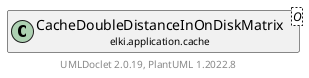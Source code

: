 @startuml
    remove .*\.(Instance|Par|Parameterizer|Factory)$
    set namespaceSeparator none
    hide empty fields
    hide empty methods

    class "<size:14>CacheDoubleDistanceInOnDiskMatrix.Par\n<size:10>elki.application.cache" as elki.application.cache.CacheDoubleDistanceInOnDiskMatrix.Par<O> [[CacheDoubleDistanceInOnDiskMatrix.Par.html]] {
        {static} +CACHE_ID: OptionID
        {static} +DISTANCE_ID: OptionID
        -database: Database
        -distance: Distance<? super O>
        -out: Path
        +configure(Parameterization): void
        +make(): CacheDoubleDistanceInOnDiskMatrix<O>
    }

    abstract class "<size:14>AbstractApplication.Par\n<size:10>elki.application" as elki.application.AbstractApplication.Par [[../AbstractApplication.Par.html]] {
        {abstract} +make(): AbstractApplication
    }
    class "<size:14>CacheDoubleDistanceInOnDiskMatrix\n<size:10>elki.application.cache" as elki.application.cache.CacheDoubleDistanceInOnDiskMatrix<O> [[CacheDoubleDistanceInOnDiskMatrix.html]]

    elki.application.AbstractApplication.Par <|-- elki.application.cache.CacheDoubleDistanceInOnDiskMatrix.Par
    elki.application.cache.CacheDoubleDistanceInOnDiskMatrix +-- elki.application.cache.CacheDoubleDistanceInOnDiskMatrix.Par

    center footer UMLDoclet 2.0.19, PlantUML 1.2022.8
@enduml
